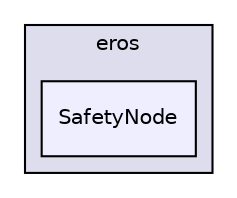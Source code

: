 digraph "/Users/runner/work/eROS/eROS/include/eros/SafetyNode" {
  compound=true
  node [ fontsize="10", fontname="Helvetica"];
  edge [ labelfontsize="10", labelfontname="Helvetica"];
  subgraph clusterdir_51c9ec86b365bf851debf00262ff713e {
    graph [ bgcolor="#ddddee", pencolor="black", label="eros" fontname="Helvetica", fontsize="10", URL="dir_51c9ec86b365bf851debf00262ff713e.html"]
  dir_91261b138ba94f21fbbf80ae9c18732a [shape=box, label="SafetyNode", style="filled", fillcolor="#eeeeff", pencolor="black", URL="dir_91261b138ba94f21fbbf80ae9c18732a.html"];
  }
}
